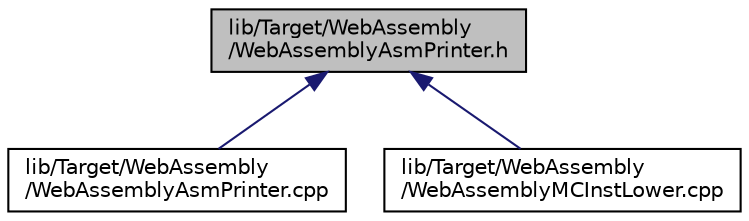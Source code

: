 digraph "lib/Target/WebAssembly/WebAssemblyAsmPrinter.h"
{
 // LATEX_PDF_SIZE
  bgcolor="transparent";
  edge [fontname="Helvetica",fontsize="10",labelfontname="Helvetica",labelfontsize="10"];
  node [fontname="Helvetica",fontsize="10",shape=record];
  Node1 [label="lib/Target/WebAssembly\l/WebAssemblyAsmPrinter.h",height=0.2,width=0.4,color="black", fillcolor="grey75", style="filled", fontcolor="black",tooltip=" "];
  Node1 -> Node2 [dir="back",color="midnightblue",fontsize="10",style="solid",fontname="Helvetica"];
  Node2 [label="lib/Target/WebAssembly\l/WebAssemblyAsmPrinter.cpp",height=0.2,width=0.4,color="black",URL="$WebAssemblyAsmPrinter_8cpp.html",tooltip=" "];
  Node1 -> Node3 [dir="back",color="midnightblue",fontsize="10",style="solid",fontname="Helvetica"];
  Node3 [label="lib/Target/WebAssembly\l/WebAssemblyMCInstLower.cpp",height=0.2,width=0.4,color="black",URL="$WebAssemblyMCInstLower_8cpp.html",tooltip=" "];
}
